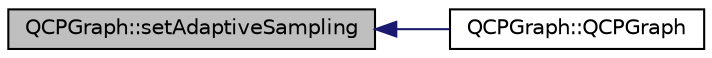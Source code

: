 digraph "QCPGraph::setAdaptiveSampling"
{
  edge [fontname="Helvetica",fontsize="10",labelfontname="Helvetica",labelfontsize="10"];
  node [fontname="Helvetica",fontsize="10",shape=record];
  rankdir="LR";
  Node591 [label="QCPGraph::setAdaptiveSampling",height=0.2,width=0.4,color="black", fillcolor="grey75", style="filled", fontcolor="black"];
  Node591 -> Node592 [dir="back",color="midnightblue",fontsize="10",style="solid",fontname="Helvetica"];
  Node592 [label="QCPGraph::QCPGraph",height=0.2,width=0.4,color="black", fillcolor="white", style="filled",URL="$class_q_c_p_graph.html#a0393a38cf7183cbf46348eb6cf9a5a6c"];
}
